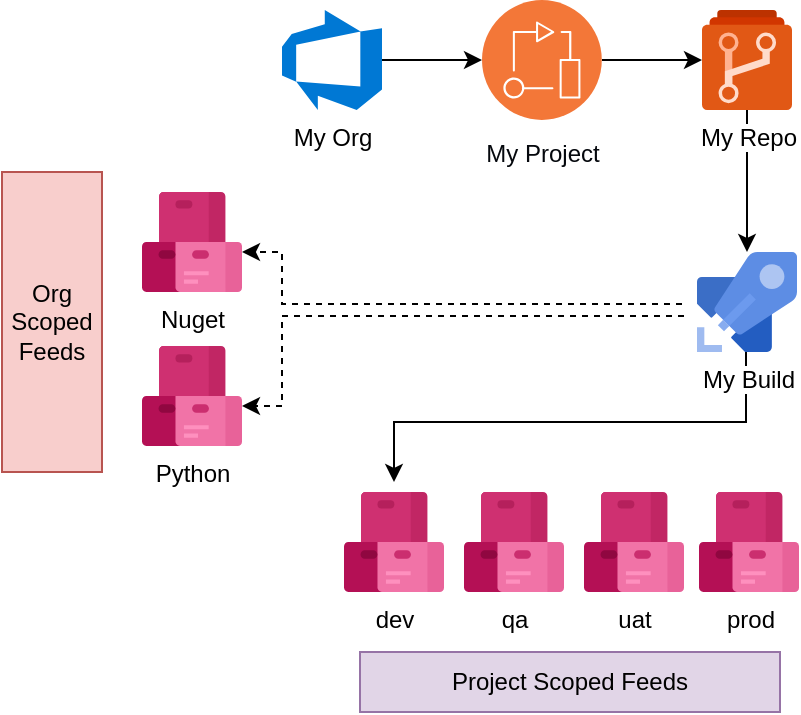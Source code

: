 <mxfile version="24.2.1" type="device">
  <diagram id="WI9T0HZ2pTsCkuznbFz-" name="Page-1">
    <mxGraphModel dx="1430" dy="763" grid="1" gridSize="10" guides="1" tooltips="1" connect="1" arrows="1" fold="1" page="1" pageScale="1" pageWidth="1169" pageHeight="827" math="0" shadow="0">
      <root>
        <mxCell id="0" />
        <mxCell id="1" parent="0" />
        <mxCell id="kaGzO5QIttnKLizIjbSe-24" value="" style="edgeStyle=orthogonalEdgeStyle;rounded=0;orthogonalLoop=1;jettySize=auto;html=1;" edge="1" parent="1" source="kaGzO5QIttnKLizIjbSe-11" target="kaGzO5QIttnKLizIjbSe-25">
          <mxGeometry relative="1" as="geometry">
            <mxPoint x="483" y="409" as="sourcePoint" />
            <mxPoint x="483" y="580" as="targetPoint" />
          </mxGeometry>
        </mxCell>
        <mxCell id="kaGzO5QIttnKLizIjbSe-14" value="" style="edgeStyle=orthogonalEdgeStyle;rounded=0;orthogonalLoop=1;jettySize=auto;html=1;entryX=0;entryY=0.5;entryDx=0;entryDy=0;" edge="1" parent="1" source="kaGzO5QIttnKLizIjbSe-7" target="kaGzO5QIttnKLizIjbSe-9">
          <mxGeometry relative="1" as="geometry">
            <mxPoint x="210" y="235" as="targetPoint" />
          </mxGeometry>
        </mxCell>
        <mxCell id="kaGzO5QIttnKLizIjbSe-7" value="My Org" style="image;sketch=0;aspect=fixed;html=1;points=[];align=center;fontSize=12;image=img/lib/mscae/Azure_DevOps.svg;" vertex="1" parent="1">
          <mxGeometry x="190" y="359" width="50" height="50" as="geometry" />
        </mxCell>
        <mxCell id="kaGzO5QIttnKLizIjbSe-12" style="edgeStyle=orthogonalEdgeStyle;rounded=0;orthogonalLoop=1;jettySize=auto;html=1;exitX=1;exitY=0.5;exitDx=0;exitDy=0;" edge="1" parent="1" source="kaGzO5QIttnKLizIjbSe-9" target="kaGzO5QIttnKLizIjbSe-11">
          <mxGeometry relative="1" as="geometry" />
        </mxCell>
        <mxCell id="kaGzO5QIttnKLizIjbSe-9" value="My Project" style="image;aspect=fixed;perimeter=ellipsePerimeter;html=1;align=center;shadow=0;dashed=0;fontColor=#05080D;labelBackgroundColor=default;fontSize=12;spacingTop=3;image=img/lib/ibm/devops/devops.svg;" vertex="1" parent="1">
          <mxGeometry x="290" y="354" width="60" height="60" as="geometry" />
        </mxCell>
        <mxCell id="kaGzO5QIttnKLizIjbSe-10" value="uat" style="image;sketch=0;aspect=fixed;html=1;points=[];align=center;fontSize=12;image=img/lib/mscae/Azure_Artifacts.svg;" vertex="1" parent="1">
          <mxGeometry x="341" y="600" width="50" height="50" as="geometry" />
        </mxCell>
        <mxCell id="kaGzO5QIttnKLizIjbSe-16" style="edgeStyle=orthogonalEdgeStyle;rounded=0;orthogonalLoop=1;jettySize=auto;html=1;entryX=0.5;entryY=-0.1;entryDx=0;entryDy=0;entryPerimeter=0;exitX=0.49;exitY=0.98;exitDx=0;exitDy=0;exitPerimeter=0;" edge="1" parent="1" source="kaGzO5QIttnKLizIjbSe-25" target="kaGzO5QIttnKLizIjbSe-28">
          <mxGeometry relative="1" as="geometry">
            <mxPoint x="430" y="560" as="sourcePoint" />
            <mxPoint x="480" y="560" as="targetPoint" />
          </mxGeometry>
        </mxCell>
        <mxCell id="kaGzO5QIttnKLizIjbSe-11" value="My Repo" style="image;sketch=0;aspect=fixed;html=1;points=[];align=center;fontSize=12;image=img/lib/mscae/Azure_Repos.svg;" vertex="1" parent="1">
          <mxGeometry x="400" y="359" width="45" height="50" as="geometry" />
        </mxCell>
        <mxCell id="kaGzO5QIttnKLizIjbSe-19" value="Nuget" style="image;sketch=0;aspect=fixed;html=1;points=[];align=center;fontSize=12;image=img/lib/mscae/Azure_Artifacts.svg;" vertex="1" parent="1">
          <mxGeometry x="120" y="450" width="50" height="50" as="geometry" />
        </mxCell>
        <mxCell id="kaGzO5QIttnKLizIjbSe-20" value="Python" style="image;sketch=0;aspect=fixed;html=1;points=[];align=center;fontSize=12;image=img/lib/mscae/Azure_Artifacts.svg;" vertex="1" parent="1">
          <mxGeometry x="120" y="527" width="50" height="50" as="geometry" />
        </mxCell>
        <mxCell id="kaGzO5QIttnKLizIjbSe-25" value="My Build" style="image;sketch=0;aspect=fixed;html=1;points=[];align=center;fontSize=12;image=img/lib/mscae/Azure_Pipelines.svg;" vertex="1" parent="1">
          <mxGeometry x="397.5" y="480" width="50" height="50" as="geometry" />
        </mxCell>
        <mxCell id="kaGzO5QIttnKLizIjbSe-27" value="prod" style="image;sketch=0;aspect=fixed;html=1;points=[];align=center;fontSize=12;image=img/lib/mscae/Azure_Artifacts.svg;" vertex="1" parent="1">
          <mxGeometry x="398.5" y="600" width="50" height="50" as="geometry" />
        </mxCell>
        <mxCell id="kaGzO5QIttnKLizIjbSe-28" value="dev" style="image;sketch=0;aspect=fixed;html=1;points=[];align=center;fontSize=12;image=img/lib/mscae/Azure_Artifacts.svg;" vertex="1" parent="1">
          <mxGeometry x="221" y="600" width="50" height="50" as="geometry" />
        </mxCell>
        <mxCell id="kaGzO5QIttnKLizIjbSe-29" value="qa" style="image;sketch=0;aspect=fixed;html=1;points=[];align=center;fontSize=12;image=img/lib/mscae/Azure_Artifacts.svg;" vertex="1" parent="1">
          <mxGeometry x="281" y="600" width="50" height="50" as="geometry" />
        </mxCell>
        <mxCell id="kaGzO5QIttnKLizIjbSe-39" style="edgeStyle=orthogonalEdgeStyle;rounded=0;orthogonalLoop=1;jettySize=auto;html=1;strokeColor=default;shadow=0;dashed=1;" edge="1" parent="1">
          <mxGeometry relative="1" as="geometry">
            <mxPoint x="390" y="506" as="sourcePoint" />
            <mxPoint x="170" y="480" as="targetPoint" />
            <Array as="points">
              <mxPoint x="190" y="506" />
              <mxPoint x="190" y="480" />
            </Array>
          </mxGeometry>
        </mxCell>
        <mxCell id="kaGzO5QIttnKLizIjbSe-40" style="edgeStyle=orthogonalEdgeStyle;rounded=0;orthogonalLoop=1;jettySize=auto;html=1;strokeColor=default;shadow=0;dashed=1;" edge="1" parent="1">
          <mxGeometry relative="1" as="geometry">
            <mxPoint x="391" y="512" as="sourcePoint" />
            <mxPoint x="170" y="557" as="targetPoint" />
            <Array as="points">
              <mxPoint x="190" y="512" />
              <mxPoint x="190" y="557" />
            </Array>
          </mxGeometry>
        </mxCell>
        <mxCell id="kaGzO5QIttnKLizIjbSe-44" value="Project Scoped Feeds" style="text;strokeColor=#9673a6;align=center;fillColor=#e1d5e7;html=1;verticalAlign=middle;whiteSpace=wrap;rounded=0;" vertex="1" parent="1">
          <mxGeometry x="229" y="680" width="210" height="30" as="geometry" />
        </mxCell>
        <mxCell id="kaGzO5QIttnKLizIjbSe-45" value="Org Scoped Feeds" style="text;strokeColor=#b85450;align=center;fillColor=#f8cecc;html=1;verticalAlign=middle;whiteSpace=wrap;rounded=0;" vertex="1" parent="1">
          <mxGeometry x="50" y="440" width="50" height="150" as="geometry" />
        </mxCell>
      </root>
    </mxGraphModel>
  </diagram>
</mxfile>
